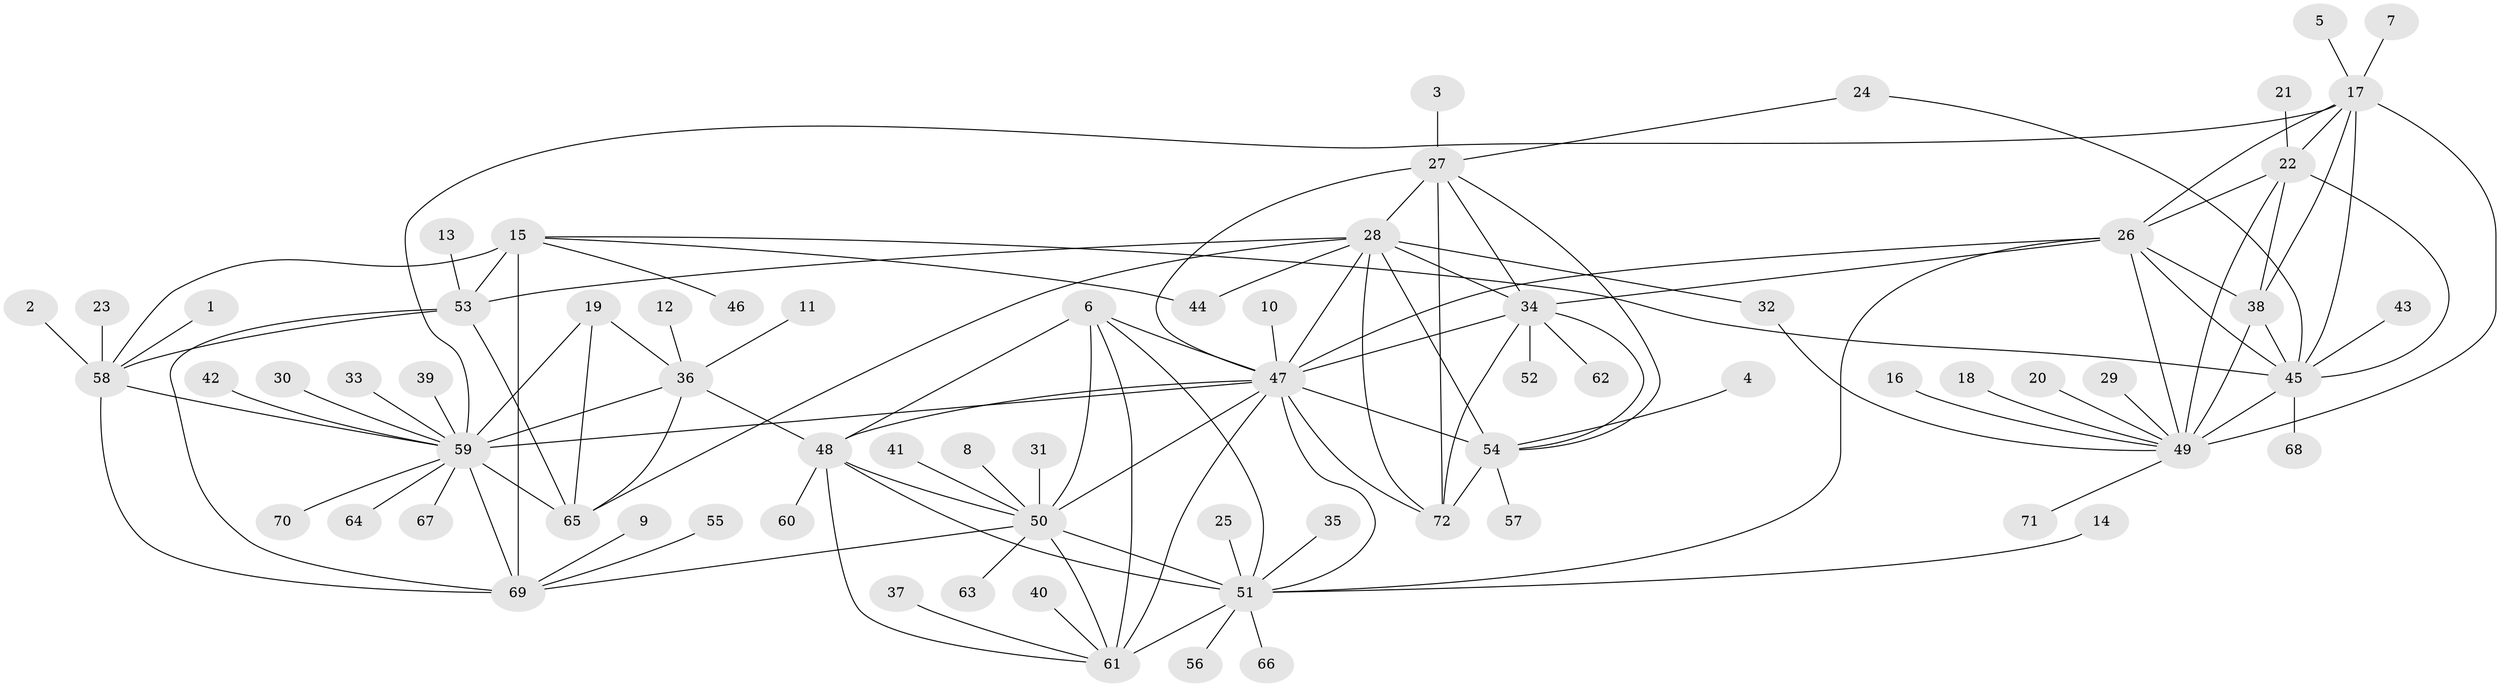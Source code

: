 // original degree distribution, {9: 0.05555555555555555, 7: 0.04861111111111111, 8: 0.05555555555555555, 10: 0.013888888888888888, 11: 0.041666666666666664, 13: 0.020833333333333332, 12: 0.006944444444444444, 1: 0.6041666666666666, 2: 0.09722222222222222, 4: 0.020833333333333332, 3: 0.034722222222222224}
// Generated by graph-tools (version 1.1) at 2025/26/03/09/25 03:26:49]
// undirected, 72 vertices, 120 edges
graph export_dot {
graph [start="1"]
  node [color=gray90,style=filled];
  1;
  2;
  3;
  4;
  5;
  6;
  7;
  8;
  9;
  10;
  11;
  12;
  13;
  14;
  15;
  16;
  17;
  18;
  19;
  20;
  21;
  22;
  23;
  24;
  25;
  26;
  27;
  28;
  29;
  30;
  31;
  32;
  33;
  34;
  35;
  36;
  37;
  38;
  39;
  40;
  41;
  42;
  43;
  44;
  45;
  46;
  47;
  48;
  49;
  50;
  51;
  52;
  53;
  54;
  55;
  56;
  57;
  58;
  59;
  60;
  61;
  62;
  63;
  64;
  65;
  66;
  67;
  68;
  69;
  70;
  71;
  72;
  1 -- 58 [weight=1.0];
  2 -- 58 [weight=1.0];
  3 -- 27 [weight=1.0];
  4 -- 54 [weight=1.0];
  5 -- 17 [weight=1.0];
  6 -- 47 [weight=1.0];
  6 -- 48 [weight=1.0];
  6 -- 50 [weight=1.0];
  6 -- 51 [weight=1.0];
  6 -- 61 [weight=2.0];
  7 -- 17 [weight=1.0];
  8 -- 50 [weight=1.0];
  9 -- 69 [weight=1.0];
  10 -- 47 [weight=1.0];
  11 -- 36 [weight=1.0];
  12 -- 36 [weight=1.0];
  13 -- 53 [weight=1.0];
  14 -- 51 [weight=1.0];
  15 -- 44 [weight=1.0];
  15 -- 45 [weight=1.0];
  15 -- 46 [weight=1.0];
  15 -- 53 [weight=6.0];
  15 -- 58 [weight=3.0];
  15 -- 69 [weight=3.0];
  16 -- 49 [weight=1.0];
  17 -- 22 [weight=1.0];
  17 -- 26 [weight=1.0];
  17 -- 38 [weight=1.0];
  17 -- 45 [weight=1.0];
  17 -- 49 [weight=2.0];
  17 -- 59 [weight=1.0];
  18 -- 49 [weight=1.0];
  19 -- 36 [weight=2.0];
  19 -- 59 [weight=2.0];
  19 -- 65 [weight=2.0];
  20 -- 49 [weight=1.0];
  21 -- 22 [weight=1.0];
  22 -- 26 [weight=1.0];
  22 -- 38 [weight=1.0];
  22 -- 45 [weight=1.0];
  22 -- 49 [weight=2.0];
  23 -- 58 [weight=1.0];
  24 -- 27 [weight=1.0];
  24 -- 45 [weight=1.0];
  25 -- 51 [weight=1.0];
  26 -- 34 [weight=1.0];
  26 -- 38 [weight=1.0];
  26 -- 45 [weight=1.0];
  26 -- 47 [weight=1.0];
  26 -- 49 [weight=2.0];
  26 -- 51 [weight=1.0];
  27 -- 28 [weight=2.0];
  27 -- 34 [weight=1.0];
  27 -- 47 [weight=1.0];
  27 -- 54 [weight=1.0];
  27 -- 72 [weight=1.0];
  28 -- 32 [weight=1.0];
  28 -- 34 [weight=2.0];
  28 -- 44 [weight=1.0];
  28 -- 47 [weight=2.0];
  28 -- 53 [weight=1.0];
  28 -- 54 [weight=2.0];
  28 -- 65 [weight=1.0];
  28 -- 72 [weight=2.0];
  29 -- 49 [weight=1.0];
  30 -- 59 [weight=1.0];
  31 -- 50 [weight=1.0];
  32 -- 49 [weight=1.0];
  33 -- 59 [weight=1.0];
  34 -- 47 [weight=1.0];
  34 -- 52 [weight=1.0];
  34 -- 54 [weight=1.0];
  34 -- 62 [weight=1.0];
  34 -- 72 [weight=1.0];
  35 -- 51 [weight=1.0];
  36 -- 48 [weight=1.0];
  36 -- 59 [weight=4.0];
  36 -- 65 [weight=4.0];
  37 -- 61 [weight=1.0];
  38 -- 45 [weight=1.0];
  38 -- 49 [weight=2.0];
  39 -- 59 [weight=1.0];
  40 -- 61 [weight=1.0];
  41 -- 50 [weight=1.0];
  42 -- 59 [weight=1.0];
  43 -- 45 [weight=1.0];
  45 -- 49 [weight=2.0];
  45 -- 68 [weight=1.0];
  47 -- 48 [weight=1.0];
  47 -- 50 [weight=1.0];
  47 -- 51 [weight=1.0];
  47 -- 54 [weight=2.0];
  47 -- 59 [weight=1.0];
  47 -- 61 [weight=2.0];
  47 -- 72 [weight=1.0];
  48 -- 50 [weight=1.0];
  48 -- 51 [weight=1.0];
  48 -- 60 [weight=1.0];
  48 -- 61 [weight=2.0];
  49 -- 71 [weight=1.0];
  50 -- 51 [weight=1.0];
  50 -- 61 [weight=2.0];
  50 -- 63 [weight=1.0];
  50 -- 69 [weight=1.0];
  51 -- 56 [weight=1.0];
  51 -- 61 [weight=2.0];
  51 -- 66 [weight=1.0];
  53 -- 58 [weight=2.0];
  53 -- 65 [weight=1.0];
  53 -- 69 [weight=2.0];
  54 -- 57 [weight=1.0];
  54 -- 72 [weight=1.0];
  55 -- 69 [weight=1.0];
  58 -- 59 [weight=1.0];
  58 -- 69 [weight=1.0];
  59 -- 64 [weight=1.0];
  59 -- 65 [weight=4.0];
  59 -- 67 [weight=1.0];
  59 -- 69 [weight=1.0];
  59 -- 70 [weight=1.0];
}
